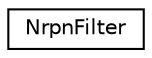 digraph "Graphical Class Hierarchy"
{
 // INTERACTIVE_SVG=YES
 // LATEX_PDF_SIZE
  edge [fontname="Helvetica",fontsize="10",labelfontname="Helvetica",labelfontsize="10"];
  node [fontname="Helvetica",fontsize="10",shape=record];
  rankdir="LR";
  Node0 [label="NrpnFilter",height=0.2,width=0.4,color="black", fillcolor="white", style="filled",URL="$class_nrpn_filter.html",tooltip=" "];
}
